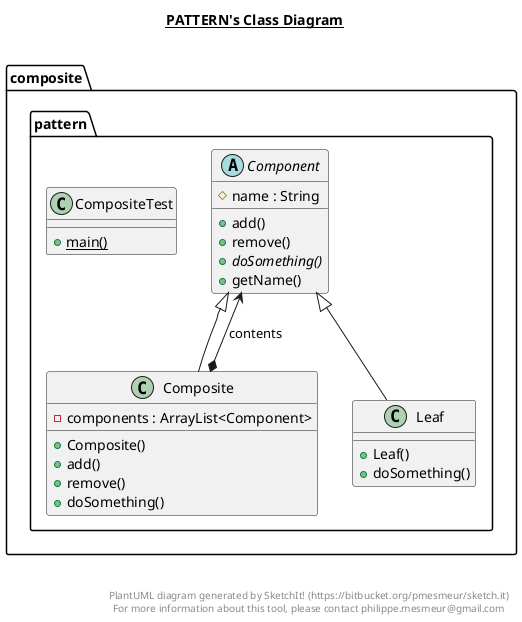 @startuml

title __PATTERN's Class Diagram__\n

  package composite.pattern {
    abstract class Component {
        # name : String
        + add()
        + remove()
        {abstract} + doSomething()
        + getName()
    }
  }
  

  package composite.pattern {
    class Composite {
        - components : ArrayList<Component>
        + Composite()
        + add()
        + remove()
        + doSomething()
    }
  }
  

  package composite.pattern {
    class CompositeTest {
        {static} + main()
    }
  }
  

  package composite.pattern {
    class Leaf {
        + Leaf()
        + doSomething()
    }
  }
  

  Composite -up-|> Component
  Composite *-up-> Component: contents
  Leaf -up-|> Component


right footer


PlantUML diagram generated by SketchIt! (https://bitbucket.org/pmesmeur/sketch.it)
For more information about this tool, please contact philippe.mesmeur@gmail.com
endfooter

@enduml
